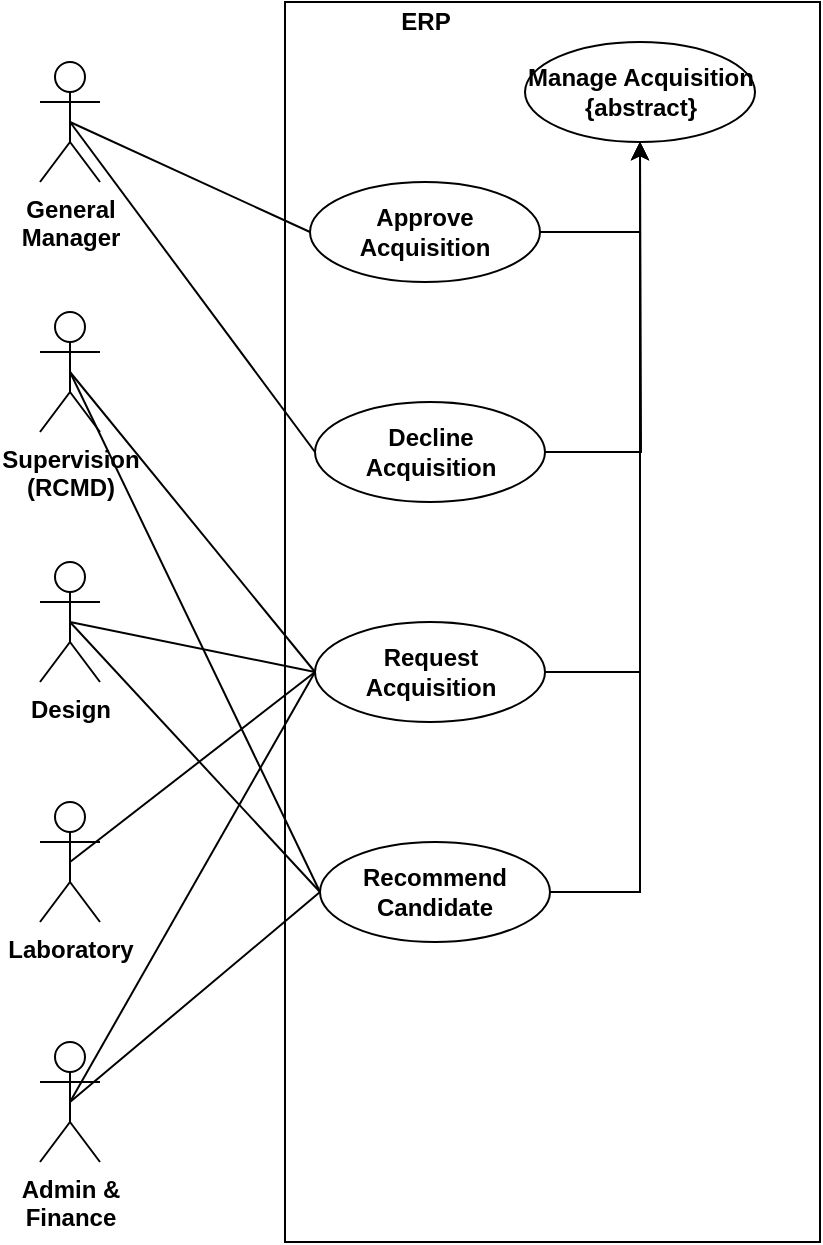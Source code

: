 <mxfile version="18.0.3" type="device"><diagram id="qmlcOxbKJCu3lnpd_rDy" name="Page-1"><mxGraphModel dx="1293" dy="2985" grid="1" gridSize="10" guides="1" tooltips="1" connect="1" arrows="1" fold="1" page="1" pageScale="1" pageWidth="850" pageHeight="1100" math="0" shadow="0"><root><mxCell id="0"/><mxCell id="1" parent="0"/><mxCell id="ZZmGsvlQzNbN2DtRPrE2-2" value="" style="rounded=0;whiteSpace=wrap;html=1;" vertex="1" parent="1"><mxGeometry x="202.5" y="-1790" width="267.5" height="620" as="geometry"/></mxCell><mxCell id="ZZmGsvlQzNbN2DtRPrE2-3" value="ERP" style="text;html=1;strokeColor=none;fillColor=none;align=center;verticalAlign=middle;whiteSpace=wrap;rounded=0;fontStyle=1" vertex="1" parent="1"><mxGeometry x="212.5" y="-1790" width="120" height="20" as="geometry"/></mxCell><mxCell id="ZZmGsvlQzNbN2DtRPrE2-4" value="Manage Acquisition&lt;br&gt;{abstract}" style="ellipse;whiteSpace=wrap;html=1;fontStyle=1;align=center;horizontal=1;labelBackgroundColor=none;labelBorderColor=none;shadow=0;" vertex="1" parent="1"><mxGeometry x="322.5" y="-1770" width="115" height="50" as="geometry"/></mxCell><mxCell id="ZZmGsvlQzNbN2DtRPrE2-34" style="edgeStyle=orthogonalEdgeStyle;rounded=0;orthogonalLoop=1;jettySize=auto;html=1;exitX=1;exitY=0.5;exitDx=0;exitDy=0;entryX=0.5;entryY=1;entryDx=0;entryDy=0;" edge="1" parent="1" source="ZZmGsvlQzNbN2DtRPrE2-6" target="ZZmGsvlQzNbN2DtRPrE2-4"><mxGeometry relative="1" as="geometry"/></mxCell><mxCell id="ZZmGsvlQzNbN2DtRPrE2-6" value="Approve&lt;br&gt;Acquisition" style="ellipse;whiteSpace=wrap;html=1;fontStyle=1;align=center;horizontal=1;labelBackgroundColor=none;labelBorderColor=none;shadow=0;" vertex="1" parent="1"><mxGeometry x="215" y="-1700" width="115" height="50" as="geometry"/></mxCell><mxCell id="ZZmGsvlQzNbN2DtRPrE2-41" style="edgeStyle=orthogonalEdgeStyle;rounded=0;orthogonalLoop=1;jettySize=auto;html=1;exitX=1;exitY=0.5;exitDx=0;exitDy=0;entryX=0.5;entryY=1;entryDx=0;entryDy=0;" edge="1" parent="1" source="ZZmGsvlQzNbN2DtRPrE2-29" target="ZZmGsvlQzNbN2DtRPrE2-4"><mxGeometry relative="1" as="geometry"/></mxCell><mxCell id="ZZmGsvlQzNbN2DtRPrE2-29" value="Request&lt;br&gt;Acquisition" style="ellipse;whiteSpace=wrap;html=1;fontStyle=1;align=center;horizontal=1;labelBackgroundColor=none;labelBorderColor=none;shadow=0;" vertex="1" parent="1"><mxGeometry x="217.5" y="-1480" width="115" height="50" as="geometry"/></mxCell><mxCell id="ZZmGsvlQzNbN2DtRPrE2-35" style="edgeStyle=orthogonalEdgeStyle;rounded=0;orthogonalLoop=1;jettySize=auto;html=1;exitX=1;exitY=0.5;exitDx=0;exitDy=0;" edge="1" parent="1" source="ZZmGsvlQzNbN2DtRPrE2-30"><mxGeometry relative="1" as="geometry"><mxPoint x="380" y="-1720" as="targetPoint"/></mxGeometry></mxCell><mxCell id="ZZmGsvlQzNbN2DtRPrE2-30" value="Decline&lt;br&gt;Acquisition" style="ellipse;whiteSpace=wrap;html=1;fontStyle=1;align=center;horizontal=1;labelBackgroundColor=none;labelBorderColor=none;shadow=0;" vertex="1" parent="1"><mxGeometry x="217.5" y="-1590" width="115" height="50" as="geometry"/></mxCell><mxCell id="ZZmGsvlQzNbN2DtRPrE2-31" value="General&lt;br&gt;Manager" style="shape=umlActor;verticalLabelPosition=bottom;labelBackgroundColor=#ffffff;verticalAlign=top;html=1;outlineConnect=0;fontStyle=1" vertex="1" parent="1"><mxGeometry x="80" y="-1760" width="30" height="60" as="geometry"/></mxCell><mxCell id="ZZmGsvlQzNbN2DtRPrE2-32" value="" style="endArrow=none;html=1;entryX=0;entryY=0.5;entryDx=0;entryDy=0;exitX=0.5;exitY=0.5;exitDx=0;exitDy=0;exitPerimeter=0;" edge="1" parent="1" source="ZZmGsvlQzNbN2DtRPrE2-31" target="ZZmGsvlQzNbN2DtRPrE2-6"><mxGeometry width="50" height="50" relative="1" as="geometry"><mxPoint x="60" y="-1570.0" as="sourcePoint"/><mxPoint x="167.5" y="-1485.0" as="targetPoint"/></mxGeometry></mxCell><mxCell id="ZZmGsvlQzNbN2DtRPrE2-33" value="" style="endArrow=none;html=1;entryX=0;entryY=0.5;entryDx=0;entryDy=0;exitX=0.5;exitY=0.5;exitDx=0;exitDy=0;exitPerimeter=0;" edge="1" parent="1" source="ZZmGsvlQzNbN2DtRPrE2-31" target="ZZmGsvlQzNbN2DtRPrE2-30"><mxGeometry width="50" height="50" relative="1" as="geometry"><mxPoint x="105" y="-1720" as="sourcePoint"/><mxPoint x="225" y="-1665" as="targetPoint"/></mxGeometry></mxCell><mxCell id="ZZmGsvlQzNbN2DtRPrE2-36" value="Supervision&lt;br&gt;(RCMD)" style="shape=umlActor;verticalLabelPosition=bottom;labelBackgroundColor=#ffffff;verticalAlign=top;html=1;outlineConnect=0;fontStyle=1" vertex="1" parent="1"><mxGeometry x="80" y="-1635" width="30" height="60" as="geometry"/></mxCell><mxCell id="ZZmGsvlQzNbN2DtRPrE2-38" value="" style="endArrow=none;html=1;entryX=0;entryY=0.5;entryDx=0;entryDy=0;exitX=0.5;exitY=0.5;exitDx=0;exitDy=0;exitPerimeter=0;" edge="1" parent="1" source="ZZmGsvlQzNbN2DtRPrE2-36" target="ZZmGsvlQzNbN2DtRPrE2-29"><mxGeometry width="50" height="50" relative="1" as="geometry"><mxPoint x="105" y="-1720" as="sourcePoint"/><mxPoint x="227.5" y="-1595" as="targetPoint"/></mxGeometry></mxCell><mxCell id="ZZmGsvlQzNbN2DtRPrE2-39" value="Design&lt;br&gt;" style="shape=umlActor;verticalLabelPosition=bottom;labelBackgroundColor=#ffffff;verticalAlign=top;html=1;outlineConnect=0;fontStyle=1" vertex="1" parent="1"><mxGeometry x="80" y="-1510" width="30" height="60" as="geometry"/></mxCell><mxCell id="ZZmGsvlQzNbN2DtRPrE2-40" value="" style="endArrow=none;html=1;entryX=0;entryY=0.5;entryDx=0;entryDy=0;exitX=0.5;exitY=0.5;exitDx=0;exitDy=0;exitPerimeter=0;" edge="1" parent="1" source="ZZmGsvlQzNbN2DtRPrE2-39" target="ZZmGsvlQzNbN2DtRPrE2-29"><mxGeometry width="50" height="50" relative="1" as="geometry"><mxPoint x="105" y="-1570" as="sourcePoint"/><mxPoint x="227.5" y="-1525" as="targetPoint"/></mxGeometry></mxCell><mxCell id="ZZmGsvlQzNbN2DtRPrE2-43" value="Laboratory" style="shape=umlActor;verticalLabelPosition=bottom;labelBackgroundColor=#ffffff;verticalAlign=top;html=1;outlineConnect=0;fontStyle=1" vertex="1" parent="1"><mxGeometry x="80" y="-1390" width="30" height="60" as="geometry"/></mxCell><mxCell id="ZZmGsvlQzNbN2DtRPrE2-44" value="Admin &amp;amp;&lt;br&gt;Finance" style="shape=umlActor;verticalLabelPosition=bottom;labelBackgroundColor=#ffffff;verticalAlign=top;html=1;outlineConnect=0;fontStyle=1" vertex="1" parent="1"><mxGeometry x="80" y="-1270" width="30" height="60" as="geometry"/></mxCell><mxCell id="ZZmGsvlQzNbN2DtRPrE2-45" value="" style="endArrow=none;html=1;entryX=0;entryY=0.5;entryDx=0;entryDy=0;exitX=0.5;exitY=0.5;exitDx=0;exitDy=0;exitPerimeter=0;" edge="1" parent="1" source="ZZmGsvlQzNbN2DtRPrE2-43" target="ZZmGsvlQzNbN2DtRPrE2-29"><mxGeometry width="50" height="50" relative="1" as="geometry"><mxPoint x="105" y="-1470" as="sourcePoint"/><mxPoint x="227.5" y="-1525" as="targetPoint"/></mxGeometry></mxCell><mxCell id="ZZmGsvlQzNbN2DtRPrE2-46" value="" style="endArrow=none;html=1;exitX=0.5;exitY=0.5;exitDx=0;exitDy=0;exitPerimeter=0;entryX=0;entryY=0.5;entryDx=0;entryDy=0;" edge="1" parent="1" source="ZZmGsvlQzNbN2DtRPrE2-44" target="ZZmGsvlQzNbN2DtRPrE2-29"><mxGeometry width="50" height="50" relative="1" as="geometry"><mxPoint x="105" y="-1350" as="sourcePoint"/><mxPoint x="210" y="-1540" as="targetPoint"/></mxGeometry></mxCell><mxCell id="ZZmGsvlQzNbN2DtRPrE2-51" style="edgeStyle=orthogonalEdgeStyle;rounded=0;orthogonalLoop=1;jettySize=auto;html=1;exitX=1;exitY=0.5;exitDx=0;exitDy=0;entryX=0.5;entryY=1;entryDx=0;entryDy=0;" edge="1" parent="1" source="ZZmGsvlQzNbN2DtRPrE2-47" target="ZZmGsvlQzNbN2DtRPrE2-4"><mxGeometry relative="1" as="geometry"/></mxCell><mxCell id="ZZmGsvlQzNbN2DtRPrE2-47" value="Recommend Candidate" style="ellipse;whiteSpace=wrap;html=1;fontStyle=1;align=center;horizontal=1;labelBackgroundColor=none;labelBorderColor=none;shadow=0;" vertex="1" parent="1"><mxGeometry x="220" y="-1370" width="115" height="50" as="geometry"/></mxCell><mxCell id="ZZmGsvlQzNbN2DtRPrE2-48" value="" style="endArrow=none;html=1;entryX=0;entryY=0.5;entryDx=0;entryDy=0;exitX=0.5;exitY=0.5;exitDx=0;exitDy=0;exitPerimeter=0;" edge="1" parent="1" source="ZZmGsvlQzNbN2DtRPrE2-36" target="ZZmGsvlQzNbN2DtRPrE2-47"><mxGeometry width="50" height="50" relative="1" as="geometry"><mxPoint x="105" y="-1595" as="sourcePoint"/><mxPoint x="227.5" y="-1525" as="targetPoint"/></mxGeometry></mxCell><mxCell id="ZZmGsvlQzNbN2DtRPrE2-49" value="" style="endArrow=none;html=1;entryX=0;entryY=0.5;entryDx=0;entryDy=0;exitX=0.5;exitY=0.5;exitDx=0;exitDy=0;exitPerimeter=0;" edge="1" parent="1" source="ZZmGsvlQzNbN2DtRPrE2-39" target="ZZmGsvlQzNbN2DtRPrE2-47"><mxGeometry width="50" height="50" relative="1" as="geometry"><mxPoint x="105" y="-1595" as="sourcePoint"/><mxPoint x="227.5" y="-1445" as="targetPoint"/></mxGeometry></mxCell><mxCell id="ZZmGsvlQzNbN2DtRPrE2-50" value="" style="endArrow=none;html=1;exitX=0.5;exitY=0.5;exitDx=0;exitDy=0;exitPerimeter=0;entryX=0;entryY=0.5;entryDx=0;entryDy=0;" edge="1" parent="1" source="ZZmGsvlQzNbN2DtRPrE2-44" target="ZZmGsvlQzNbN2DtRPrE2-47"><mxGeometry width="50" height="50" relative="1" as="geometry"><mxPoint x="105" y="-1230" as="sourcePoint"/><mxPoint x="227.5" y="-1525" as="targetPoint"/></mxGeometry></mxCell></root></mxGraphModel></diagram></mxfile>